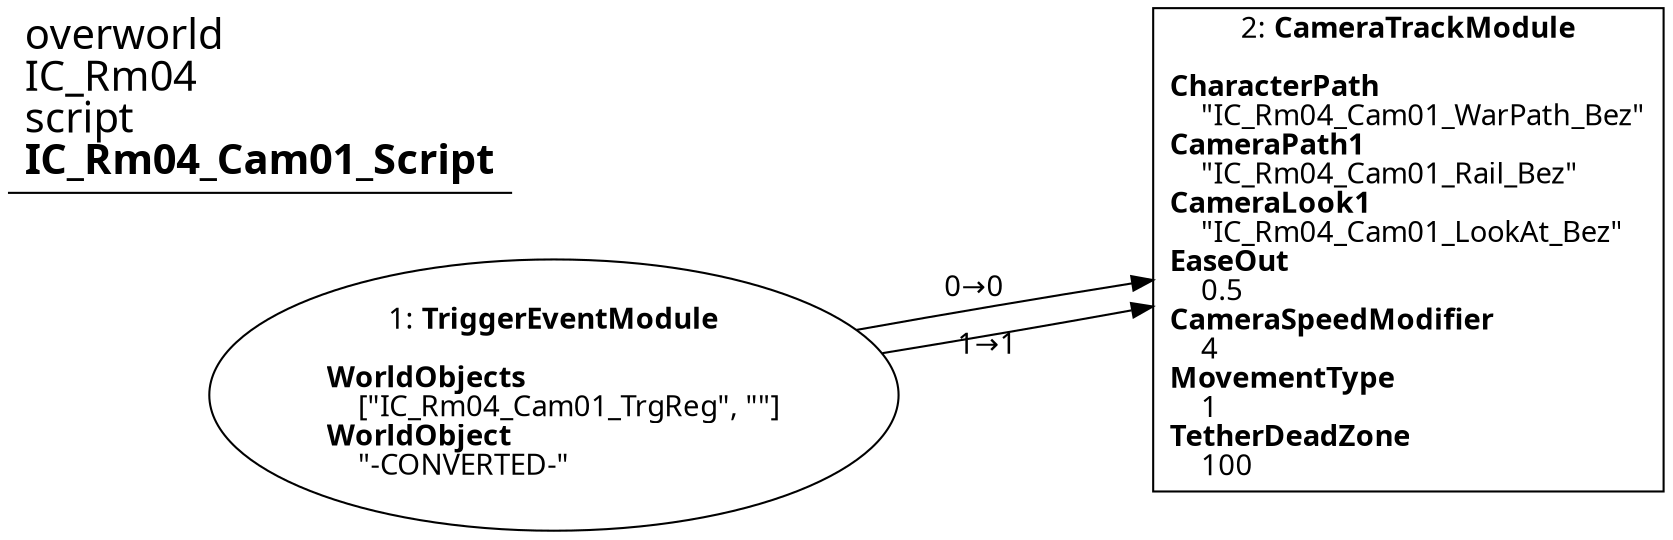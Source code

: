 digraph {
    layout = fdp;
    overlap = prism;
    sep = "+16";
    splines = spline;

    node [ shape = box ];

    graph [ fontname = "Segoe UI" ];
    node [ fontname = "Segoe UI" ];
    edge [ fontname = "Segoe UI" ];

    1 [ label = <1: <b>TriggerEventModule</b><br/><br/><b>WorldObjects</b><br align="left"/>    [&quot;IC_Rm04_Cam01_TrgReg&quot;, &quot;&quot;]<br align="left"/><b>WorldObject</b><br align="left"/>    &quot;-CONVERTED-&quot;<br align="left"/>> ];
    1 [ shape = oval ]
    1 [ pos = "0.187,-0.19000001!" ];
    1 -> 2 [ label = "0→0" ];
    1 -> 2 [ label = "1→1" ];

    2 [ label = <2: <b>CameraTrackModule</b><br/><br/><b>CharacterPath</b><br align="left"/>    &quot;IC_Rm04_Cam01_WarPath_Bez&quot;<br align="left"/><b>CameraPath1</b><br align="left"/>    &quot;IC_Rm04_Cam01_Rail_Bez&quot;<br align="left"/><b>CameraLook1</b><br align="left"/>    &quot;IC_Rm04_Cam01_LookAt_Bez&quot;<br align="left"/><b>EaseOut</b><br align="left"/>    0.5<br align="left"/><b>CameraSpeedModifier</b><br align="left"/>    4<br align="left"/><b>MovementType</b><br align="left"/>    1<br align="left"/><b>TetherDeadZone</b><br align="left"/>    100<br align="left"/>> ];
    2 [ pos = "0.49,-0.19000001!" ];

    title [ pos = "0.186,-0.18900001!" ];
    title [ shape = underline ];
    title [ label = <<font point-size="20">overworld<br align="left"/>IC_Rm04<br align="left"/>script<br align="left"/><b>IC_Rm04_Cam01_Script</b><br align="left"/></font>> ];
}
